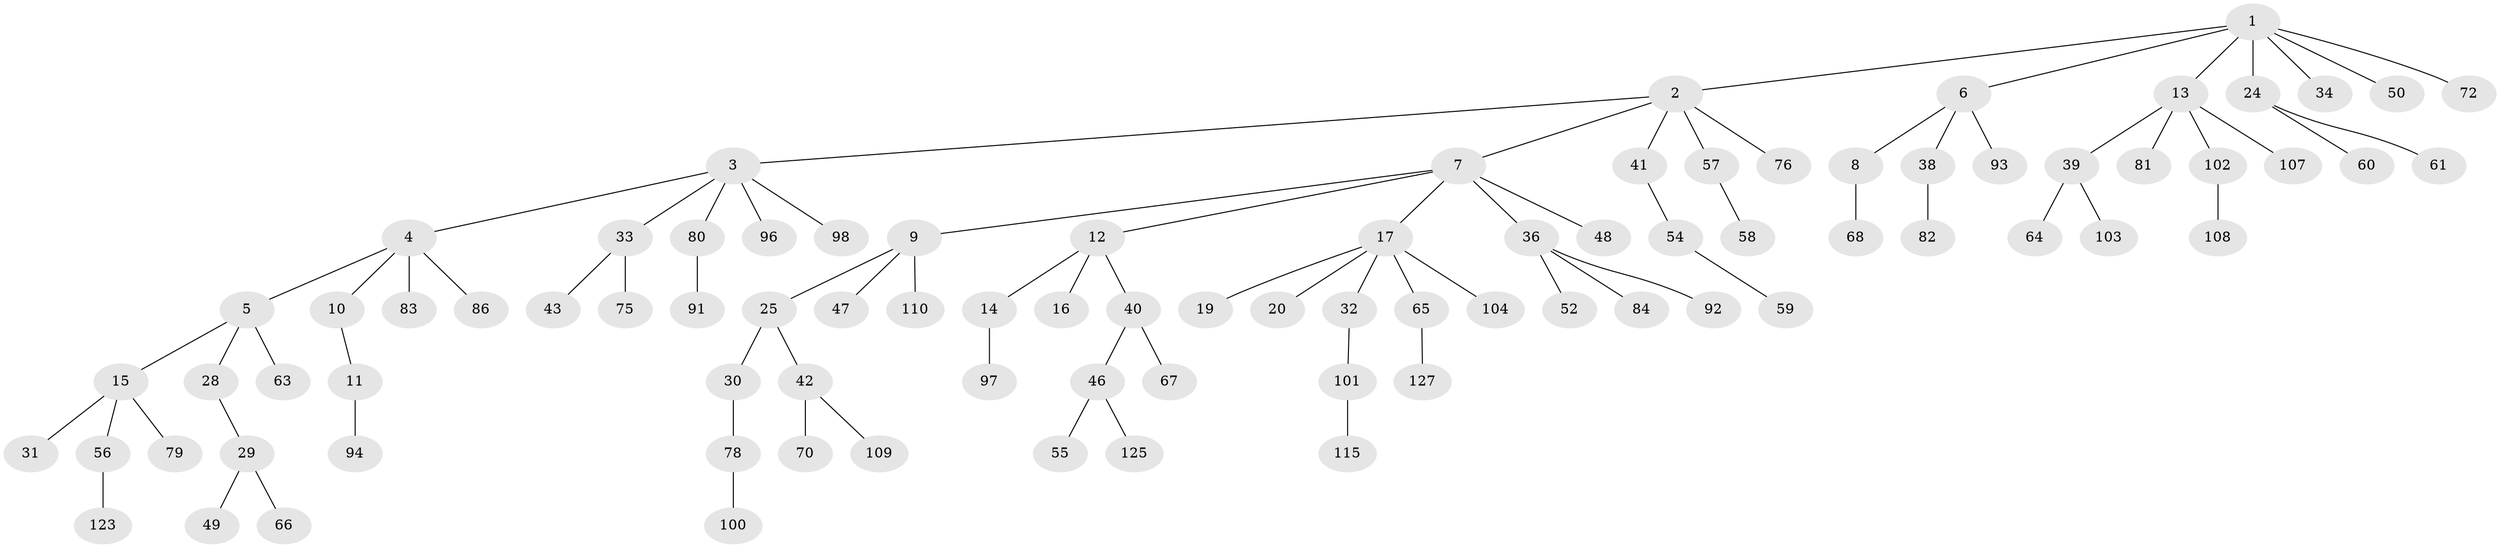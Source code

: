 // Generated by graph-tools (version 1.1) at 2025/52/02/27/25 19:52:12]
// undirected, 87 vertices, 86 edges
graph export_dot {
graph [start="1"]
  node [color=gray90,style=filled];
  1 [super="+117"];
  2 [super="+27"];
  3 [super="+26"];
  4 [super="+120"];
  5 [super="+23"];
  6;
  7 [super="+21"];
  8 [super="+71"];
  9 [super="+121"];
  10;
  11 [super="+73"];
  12 [super="+37"];
  13 [super="+99"];
  14 [super="+113"];
  15 [super="+22"];
  16 [super="+90"];
  17 [super="+18"];
  19;
  20;
  24 [super="+45"];
  25 [super="+119"];
  28;
  29 [super="+35"];
  30 [super="+112"];
  31 [super="+116"];
  32 [super="+88"];
  33 [super="+44"];
  34;
  36 [super="+111"];
  38 [super="+53"];
  39 [super="+85"];
  40 [super="+77"];
  41 [super="+51"];
  42 [super="+87"];
  43;
  46 [super="+89"];
  47;
  48 [super="+122"];
  49;
  50;
  52 [super="+126"];
  54;
  55 [super="+69"];
  56 [super="+62"];
  57;
  58 [super="+124"];
  59 [super="+105"];
  60 [super="+74"];
  61;
  63;
  64 [super="+106"];
  65;
  66;
  67 [super="+95"];
  68;
  70;
  72;
  75 [super="+114"];
  76;
  78;
  79;
  80;
  81;
  82;
  83;
  84;
  86;
  91;
  92;
  93;
  94;
  96;
  97;
  98;
  100;
  101;
  102;
  103;
  104;
  107;
  108 [super="+118"];
  109;
  110;
  115;
  123;
  125;
  127;
  1 -- 2;
  1 -- 6;
  1 -- 13;
  1 -- 24;
  1 -- 34;
  1 -- 50;
  1 -- 72;
  2 -- 3;
  2 -- 7;
  2 -- 57;
  2 -- 76;
  2 -- 41;
  3 -- 4;
  3 -- 33;
  3 -- 80;
  3 -- 96;
  3 -- 98;
  4 -- 5;
  4 -- 10;
  4 -- 83;
  4 -- 86;
  5 -- 15;
  5 -- 63;
  5 -- 28;
  6 -- 8;
  6 -- 38;
  6 -- 93;
  7 -- 9;
  7 -- 12;
  7 -- 17;
  7 -- 36;
  7 -- 48;
  8 -- 68;
  9 -- 25;
  9 -- 47;
  9 -- 110;
  10 -- 11;
  11 -- 94;
  12 -- 14;
  12 -- 16;
  12 -- 40;
  13 -- 39;
  13 -- 81;
  13 -- 102;
  13 -- 107;
  14 -- 97;
  15 -- 31;
  15 -- 79;
  15 -- 56;
  17 -- 19;
  17 -- 20;
  17 -- 32;
  17 -- 104;
  17 -- 65;
  24 -- 61;
  24 -- 60;
  25 -- 30;
  25 -- 42;
  28 -- 29;
  29 -- 49;
  29 -- 66;
  30 -- 78;
  32 -- 101;
  33 -- 43;
  33 -- 75;
  36 -- 52;
  36 -- 84;
  36 -- 92;
  38 -- 82;
  39 -- 64;
  39 -- 103;
  40 -- 46;
  40 -- 67;
  41 -- 54;
  42 -- 70;
  42 -- 109;
  46 -- 55;
  46 -- 125;
  54 -- 59;
  56 -- 123;
  57 -- 58;
  65 -- 127;
  78 -- 100;
  80 -- 91;
  101 -- 115;
  102 -- 108;
}
